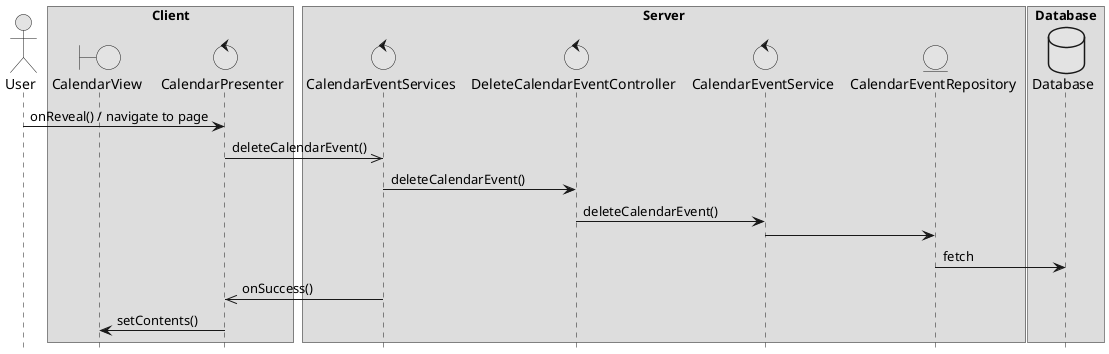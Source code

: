 @startuml  design4

skinparam monochrome true
skinparam shadowing false
hide footbox

actor User
boundary CalendarView
control CalendarPresenter
control CalendarEventServices
control DeleteCalendarEventController
control CalendarEventService
entity CalendarEventRepository
database Database 

box "Client"
participant CalendarView
participant CalendarPresenter 
end box

box "Server"
participant CalendarEventServices
participant DeleteCalendarEventController
participant CalendarEventService
participant CalendarEventRepository
end box

box "Database"
participant Database
end box

User -> CalendarPresenter : onReveal() / navigate to page 
CalendarPresenter ->> CalendarEventServices : deleteCalendarEvent()
CalendarEventServices -> DeleteCalendarEventController : deleteCalendarEvent()
DeleteCalendarEventController -> CalendarEventService : deleteCalendarEvent()
CalendarEventService -> CalendarEventRepository : 
CalendarEventRepository -> Database : fetch
CalendarEventServices ->> CalendarPresenter : onSuccess() 
CalendarPresenter -> CalendarView : setContents()

@enduml